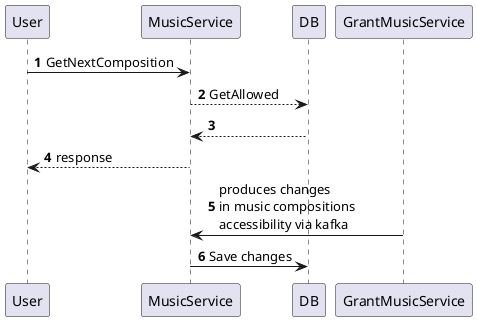@startuml
'https://plantuml.com/sequence-diagram

autonumber

User -> MusicService: GetNextComposition
MusicService --> DB : GetAllowed
MusicService <-- DB
User <-- MusicService  : response

MusicService <- GrantMusicService: produces changes \nin music compositions \naccessibility via kafka
MusicService -> DB : Save changes
@enduml

